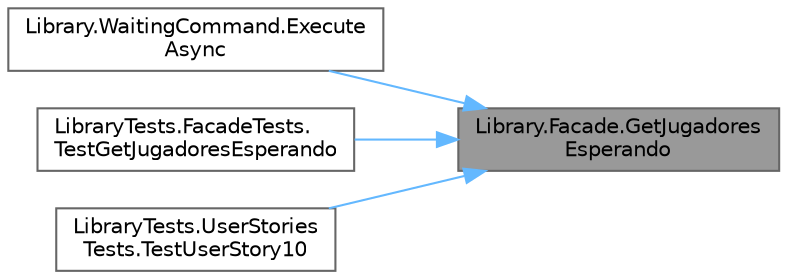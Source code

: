 digraph "Library.Facade.GetJugadoresEsperando"
{
 // INTERACTIVE_SVG=YES
 // LATEX_PDF_SIZE
  bgcolor="transparent";
  edge [fontname=Helvetica,fontsize=10,labelfontname=Helvetica,labelfontsize=10];
  node [fontname=Helvetica,fontsize=10,shape=box,height=0.2,width=0.4];
  rankdir="RL";
  Node1 [id="Node000001",label="Library.Facade.GetJugadores\lEsperando",height=0.2,width=0.4,color="gray40", fillcolor="grey60", style="filled", fontcolor="black",tooltip="Obtiene la lista de jugadores esperando."];
  Node1 -> Node2 [id="edge1_Node000001_Node000002",dir="back",color="steelblue1",style="solid",tooltip=" "];
  Node2 [id="Node000002",label="Library.WaitingCommand.Execute\lAsync",height=0.2,width=0.4,color="grey40", fillcolor="white", style="filled",URL="$classLibrary_1_1WaitingCommand.html#aba848c871872a3a5cde33df007369076",tooltip="Implementa el comando 'waitinglist'. Este comando muestra la lista de jugadores esperando para jugar."];
  Node1 -> Node3 [id="edge2_Node000001_Node000003",dir="back",color="steelblue1",style="solid",tooltip=" "];
  Node3 [id="Node000003",label="LibraryTests.FacadeTests.\lTestGetJugadoresEsperando",height=0.2,width=0.4,color="grey40", fillcolor="white", style="filled",URL="$classLibraryTests_1_1FacadeTests.html#a3012749c9fa1722e949ea6cc563f0cfa",tooltip="Este test comprueba que se pueda obtener los nombres de los jugadores en la lista de espera."];
  Node1 -> Node4 [id="edge3_Node000001_Node000004",dir="back",color="steelblue1",style="solid",tooltip=" "];
  Node4 [id="Node000004",label="LibraryTests.UserStories\lTests.TestUserStory10",height=0.2,width=0.4,color="grey40", fillcolor="white", style="filled",URL="$classLibraryTests_1_1UserStoriesTests.html#a5a492c510fe0ac506e1b397a2334ed35",tooltip="Este test comprueba la historia de usuario 10."];
}
